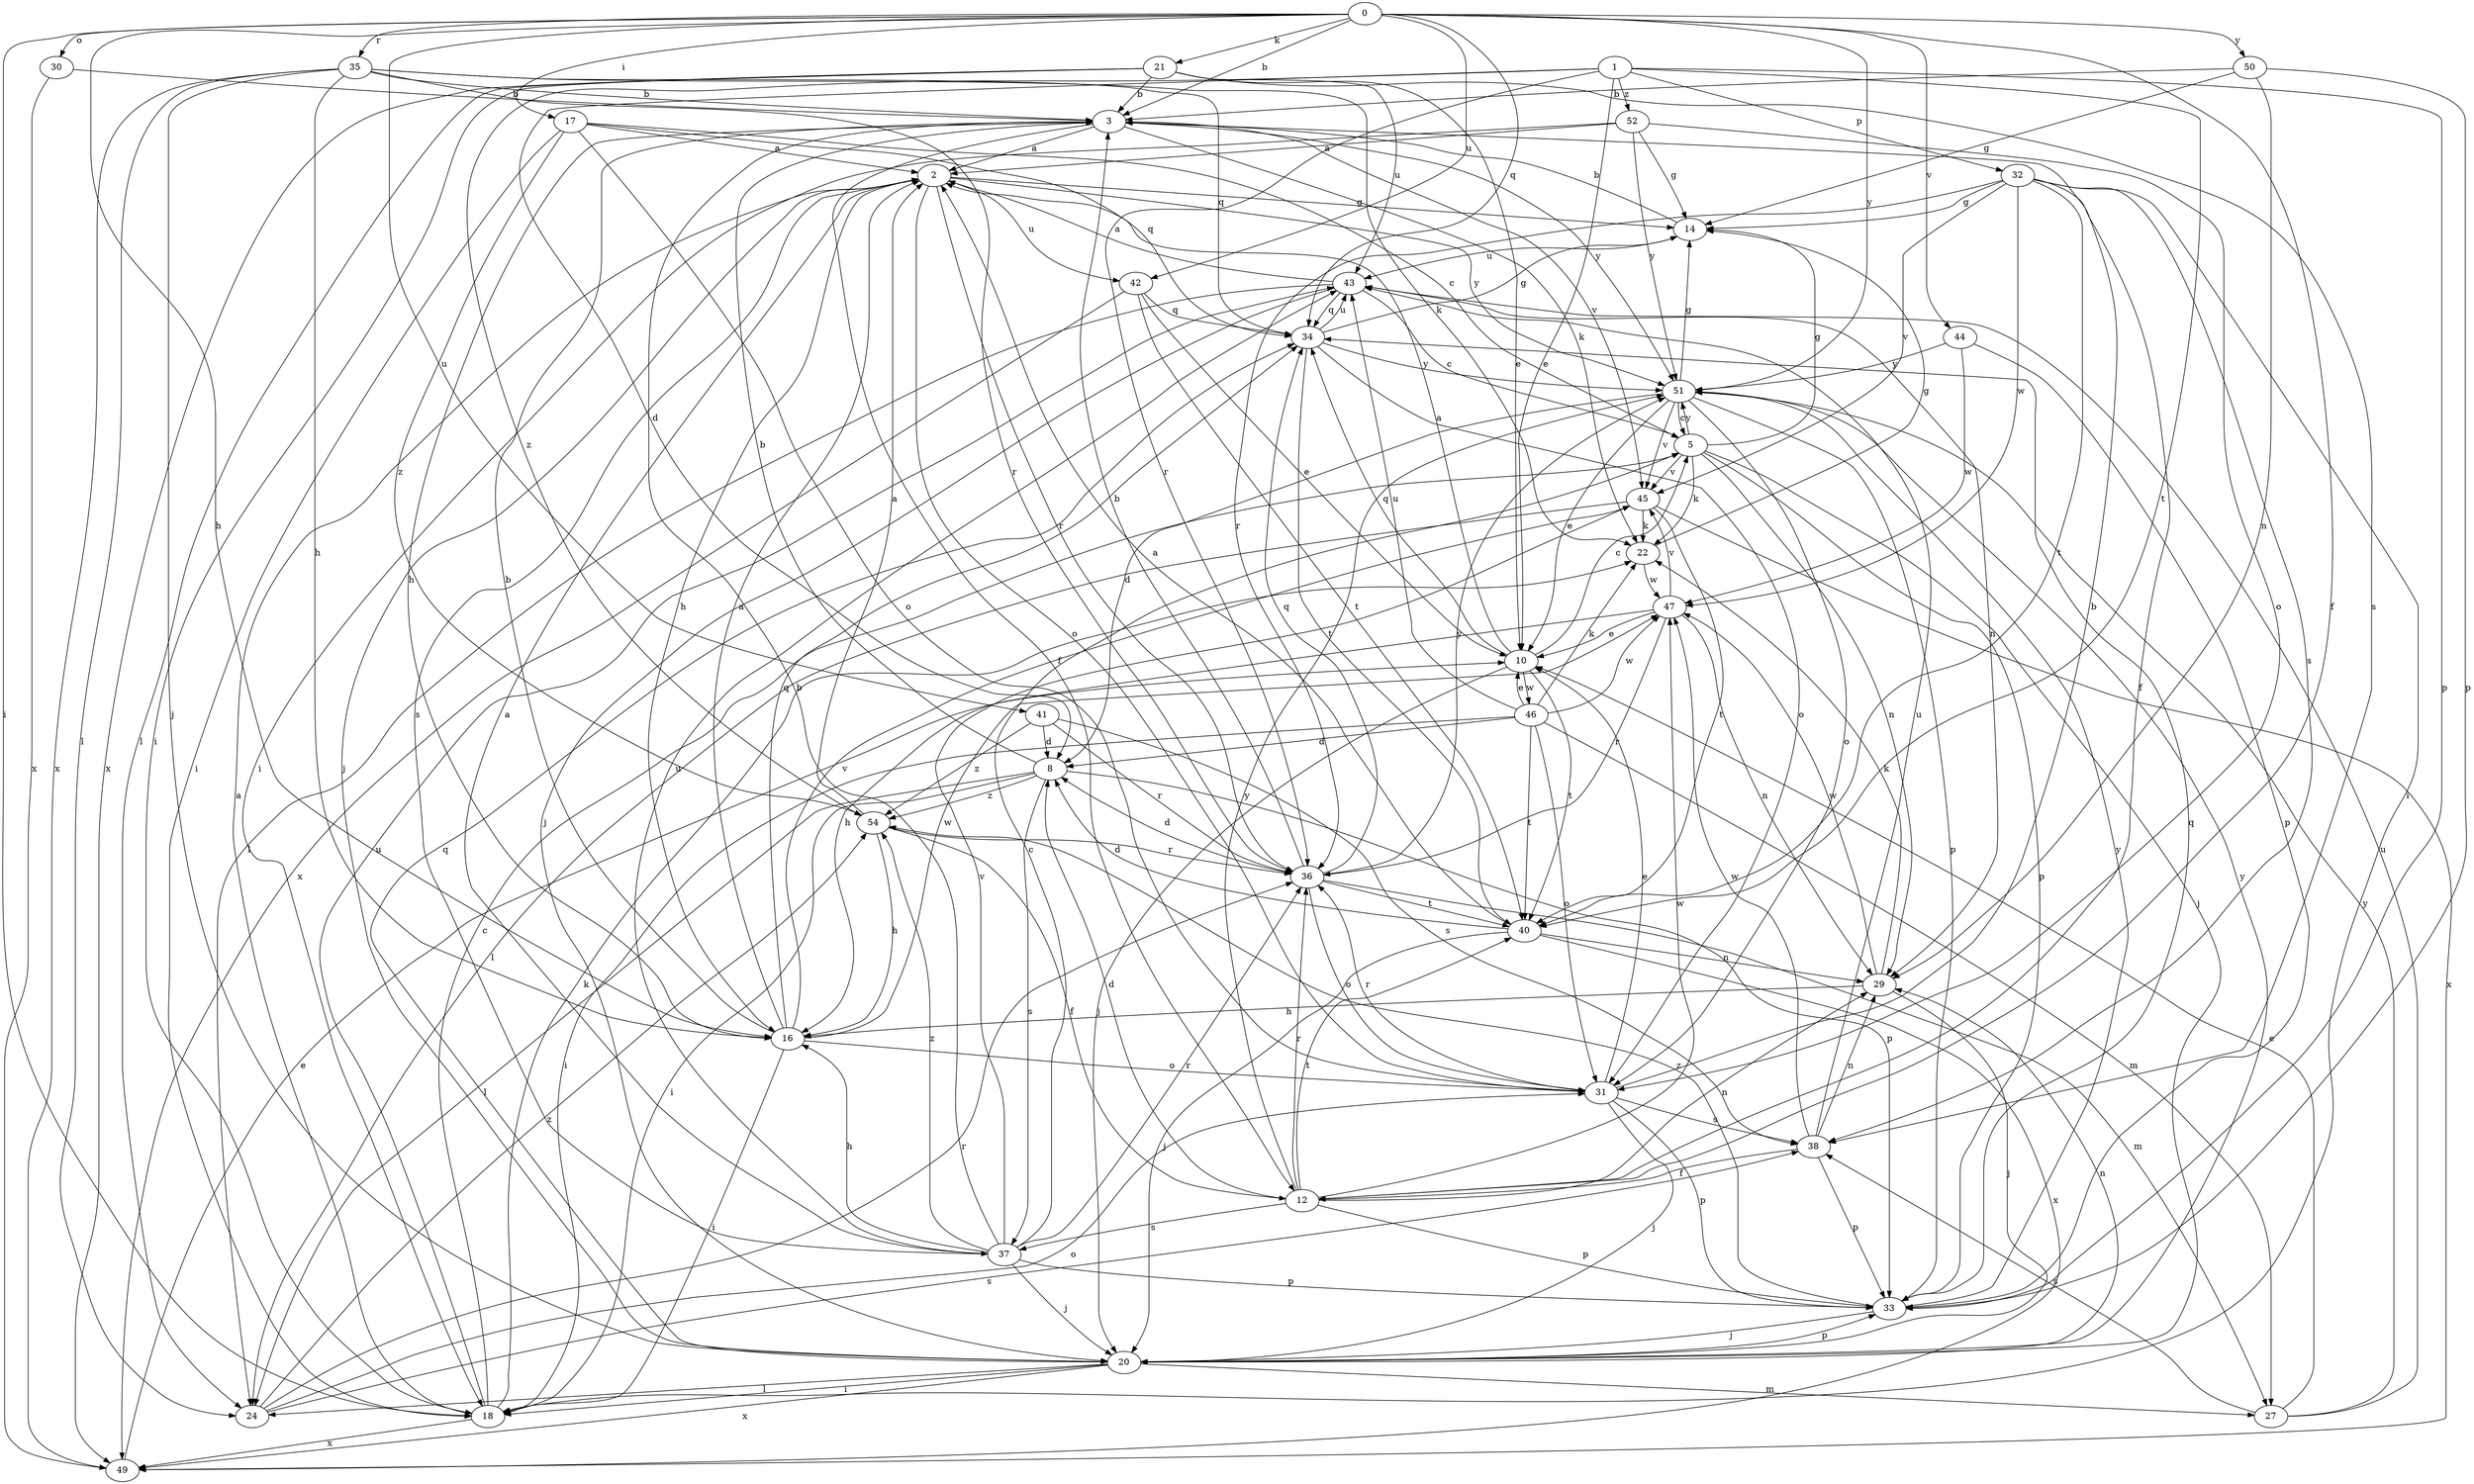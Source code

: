 strict digraph  {
0;
1;
2;
3;
5;
8;
10;
12;
14;
16;
17;
18;
20;
21;
22;
24;
27;
29;
30;
31;
32;
33;
34;
35;
36;
37;
38;
40;
41;
42;
43;
44;
45;
46;
47;
49;
50;
51;
52;
54;
0 -> 3  [label=b];
0 -> 12  [label=f];
0 -> 16  [label=h];
0 -> 17  [label=i];
0 -> 18  [label=i];
0 -> 21  [label=k];
0 -> 30  [label=o];
0 -> 34  [label=q];
0 -> 35  [label=r];
0 -> 41  [label=u];
0 -> 42  [label=u];
0 -> 44  [label=v];
0 -> 50  [label=y];
0 -> 51  [label=y];
1 -> 8  [label=d];
1 -> 10  [label=e];
1 -> 32  [label=p];
1 -> 33  [label=p];
1 -> 36  [label=r];
1 -> 40  [label=t];
1 -> 52  [label=z];
1 -> 54  [label=z];
2 -> 14  [label=g];
2 -> 16  [label=h];
2 -> 20  [label=j];
2 -> 31  [label=o];
2 -> 36  [label=r];
2 -> 37  [label=s];
2 -> 42  [label=u];
2 -> 51  [label=y];
3 -> 2  [label=a];
3 -> 12  [label=f];
3 -> 16  [label=h];
3 -> 22  [label=k];
3 -> 45  [label=v];
3 -> 51  [label=y];
5 -> 14  [label=g];
5 -> 20  [label=j];
5 -> 22  [label=k];
5 -> 29  [label=n];
5 -> 33  [label=p];
5 -> 45  [label=v];
5 -> 51  [label=y];
8 -> 3  [label=b];
8 -> 18  [label=i];
8 -> 24  [label=l];
8 -> 33  [label=p];
8 -> 37  [label=s];
8 -> 54  [label=z];
10 -> 2  [label=a];
10 -> 5  [label=c];
10 -> 20  [label=j];
10 -> 34  [label=q];
10 -> 40  [label=t];
10 -> 46  [label=w];
12 -> 8  [label=d];
12 -> 29  [label=n];
12 -> 33  [label=p];
12 -> 36  [label=r];
12 -> 37  [label=s];
12 -> 40  [label=t];
12 -> 47  [label=w];
12 -> 51  [label=y];
14 -> 3  [label=b];
14 -> 43  [label=u];
16 -> 2  [label=a];
16 -> 3  [label=b];
16 -> 18  [label=i];
16 -> 31  [label=o];
16 -> 34  [label=q];
16 -> 45  [label=v];
16 -> 47  [label=w];
17 -> 2  [label=a];
17 -> 5  [label=c];
17 -> 18  [label=i];
17 -> 31  [label=o];
17 -> 34  [label=q];
17 -> 54  [label=z];
18 -> 2  [label=a];
18 -> 5  [label=c];
18 -> 22  [label=k];
18 -> 43  [label=u];
18 -> 49  [label=x];
20 -> 18  [label=i];
20 -> 24  [label=l];
20 -> 27  [label=m];
20 -> 29  [label=n];
20 -> 33  [label=p];
20 -> 34  [label=q];
20 -> 49  [label=x];
20 -> 51  [label=y];
21 -> 3  [label=b];
21 -> 10  [label=e];
21 -> 18  [label=i];
21 -> 24  [label=l];
21 -> 38  [label=s];
21 -> 43  [label=u];
21 -> 49  [label=x];
22 -> 14  [label=g];
22 -> 47  [label=w];
24 -> 31  [label=o];
24 -> 36  [label=r];
24 -> 38  [label=s];
24 -> 54  [label=z];
27 -> 10  [label=e];
27 -> 38  [label=s];
27 -> 43  [label=u];
27 -> 51  [label=y];
29 -> 16  [label=h];
29 -> 20  [label=j];
29 -> 22  [label=k];
29 -> 47  [label=w];
30 -> 3  [label=b];
30 -> 49  [label=x];
31 -> 3  [label=b];
31 -> 10  [label=e];
31 -> 20  [label=j];
31 -> 33  [label=p];
31 -> 36  [label=r];
31 -> 38  [label=s];
32 -> 12  [label=f];
32 -> 14  [label=g];
32 -> 18  [label=i];
32 -> 36  [label=r];
32 -> 38  [label=s];
32 -> 40  [label=t];
32 -> 45  [label=v];
32 -> 47  [label=w];
33 -> 20  [label=j];
33 -> 34  [label=q];
33 -> 51  [label=y];
33 -> 54  [label=z];
34 -> 14  [label=g];
34 -> 31  [label=o];
34 -> 40  [label=t];
34 -> 43  [label=u];
34 -> 51  [label=y];
35 -> 3  [label=b];
35 -> 16  [label=h];
35 -> 20  [label=j];
35 -> 22  [label=k];
35 -> 24  [label=l];
35 -> 34  [label=q];
35 -> 36  [label=r];
35 -> 49  [label=x];
36 -> 3  [label=b];
36 -> 8  [label=d];
36 -> 27  [label=m];
36 -> 31  [label=o];
36 -> 34  [label=q];
36 -> 40  [label=t];
36 -> 51  [label=y];
37 -> 2  [label=a];
37 -> 3  [label=b];
37 -> 5  [label=c];
37 -> 16  [label=h];
37 -> 20  [label=j];
37 -> 33  [label=p];
37 -> 36  [label=r];
37 -> 43  [label=u];
37 -> 45  [label=v];
37 -> 54  [label=z];
38 -> 12  [label=f];
38 -> 29  [label=n];
38 -> 33  [label=p];
38 -> 43  [label=u];
38 -> 47  [label=w];
40 -> 2  [label=a];
40 -> 8  [label=d];
40 -> 20  [label=j];
40 -> 29  [label=n];
40 -> 49  [label=x];
41 -> 8  [label=d];
41 -> 36  [label=r];
41 -> 38  [label=s];
41 -> 54  [label=z];
42 -> 10  [label=e];
42 -> 34  [label=q];
42 -> 40  [label=t];
42 -> 49  [label=x];
43 -> 2  [label=a];
43 -> 5  [label=c];
43 -> 20  [label=j];
43 -> 24  [label=l];
43 -> 29  [label=n];
43 -> 34  [label=q];
44 -> 33  [label=p];
44 -> 47  [label=w];
44 -> 51  [label=y];
45 -> 22  [label=k];
45 -> 24  [label=l];
45 -> 40  [label=t];
45 -> 49  [label=x];
46 -> 8  [label=d];
46 -> 10  [label=e];
46 -> 18  [label=i];
46 -> 22  [label=k];
46 -> 27  [label=m];
46 -> 31  [label=o];
46 -> 40  [label=t];
46 -> 43  [label=u];
46 -> 47  [label=w];
47 -> 10  [label=e];
47 -> 16  [label=h];
47 -> 29  [label=n];
47 -> 36  [label=r];
47 -> 45  [label=v];
49 -> 10  [label=e];
50 -> 3  [label=b];
50 -> 14  [label=g];
50 -> 29  [label=n];
50 -> 33  [label=p];
51 -> 5  [label=c];
51 -> 8  [label=d];
51 -> 10  [label=e];
51 -> 14  [label=g];
51 -> 31  [label=o];
51 -> 33  [label=p];
51 -> 45  [label=v];
52 -> 2  [label=a];
52 -> 14  [label=g];
52 -> 18  [label=i];
52 -> 31  [label=o];
52 -> 51  [label=y];
54 -> 2  [label=a];
54 -> 12  [label=f];
54 -> 16  [label=h];
54 -> 36  [label=r];
}
